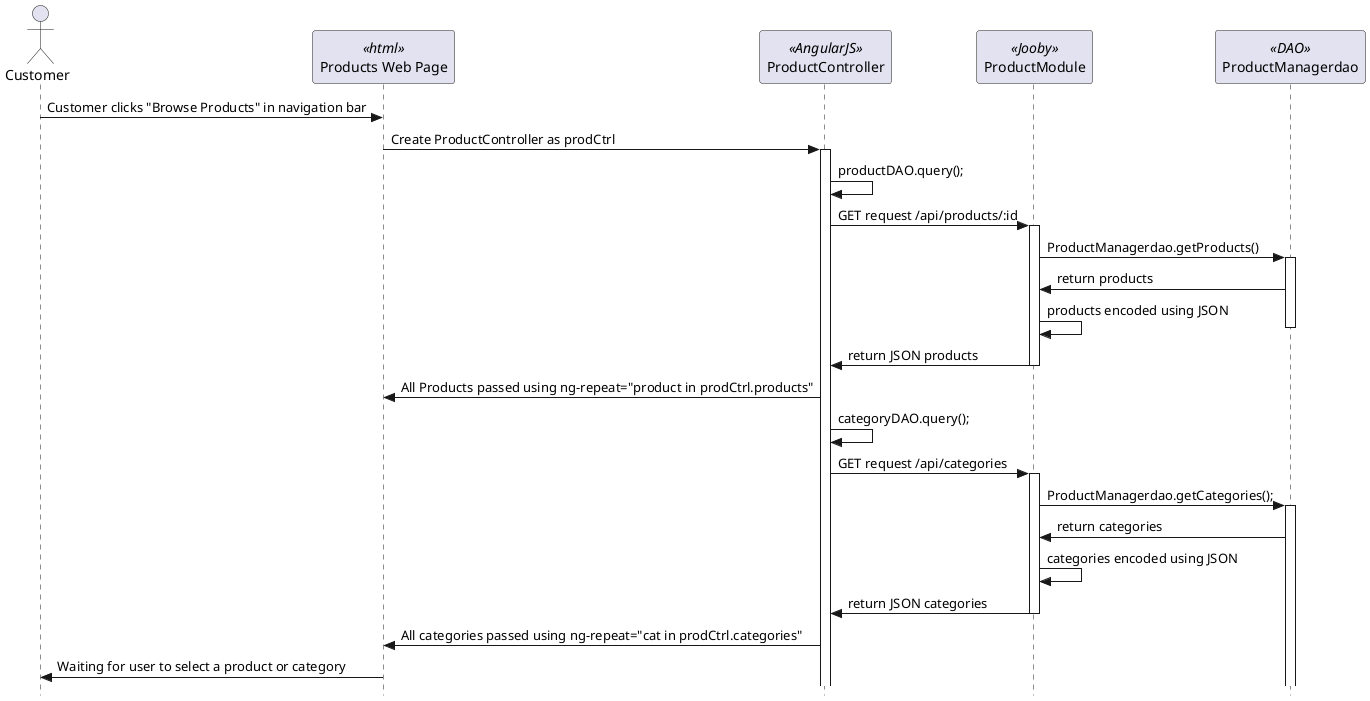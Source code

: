 @startuml
' use strict UML mode
skinparam style strictuml

'Creating a customer actor
actor "Customer" as customer

'creating products web page
participant "Products Web Page" as productsPage <<html>>

'creating the product controller
participant "ProductController" as productController <<AngularJS>>

'creating the jooby module
participant "ProductModule" as jooby <<Jooby>>

'creating the product dao
participant "ProductManagerdao" as dao <<DAO>>

customer->productsPage : Customer clicks "Browse Products" in navigation bar
productsPage->productController++ : Create ProductController as prodCtrl 

productController->productController: productDAO.query();
productController->jooby++ : GET request /api/products/:id
jooby->dao++ : ProductManagerdao.getProducts()
dao->jooby : return products 
jooby->jooby: products encoded using JSON
dao--
jooby->productController: return JSON products
jooby--
productController->productsPage: All Products passed using ng-repeat="product in prodCtrl.products"

productController->productController: categoryDAO.query();
productController->jooby++ : GET request /api/categories
jooby->dao++ : ProductManagerdao.getCategories();
dao->jooby: return categories
jooby->jooby: categories encoded using JSON
jooby->productController: return JSON categories
jooby--
productController->productsPage: All categories passed using ng-repeat="cat in prodCtrl.categories"
productsPage->customer: Waiting for user to select a product or category
productsPage--
@enduml
